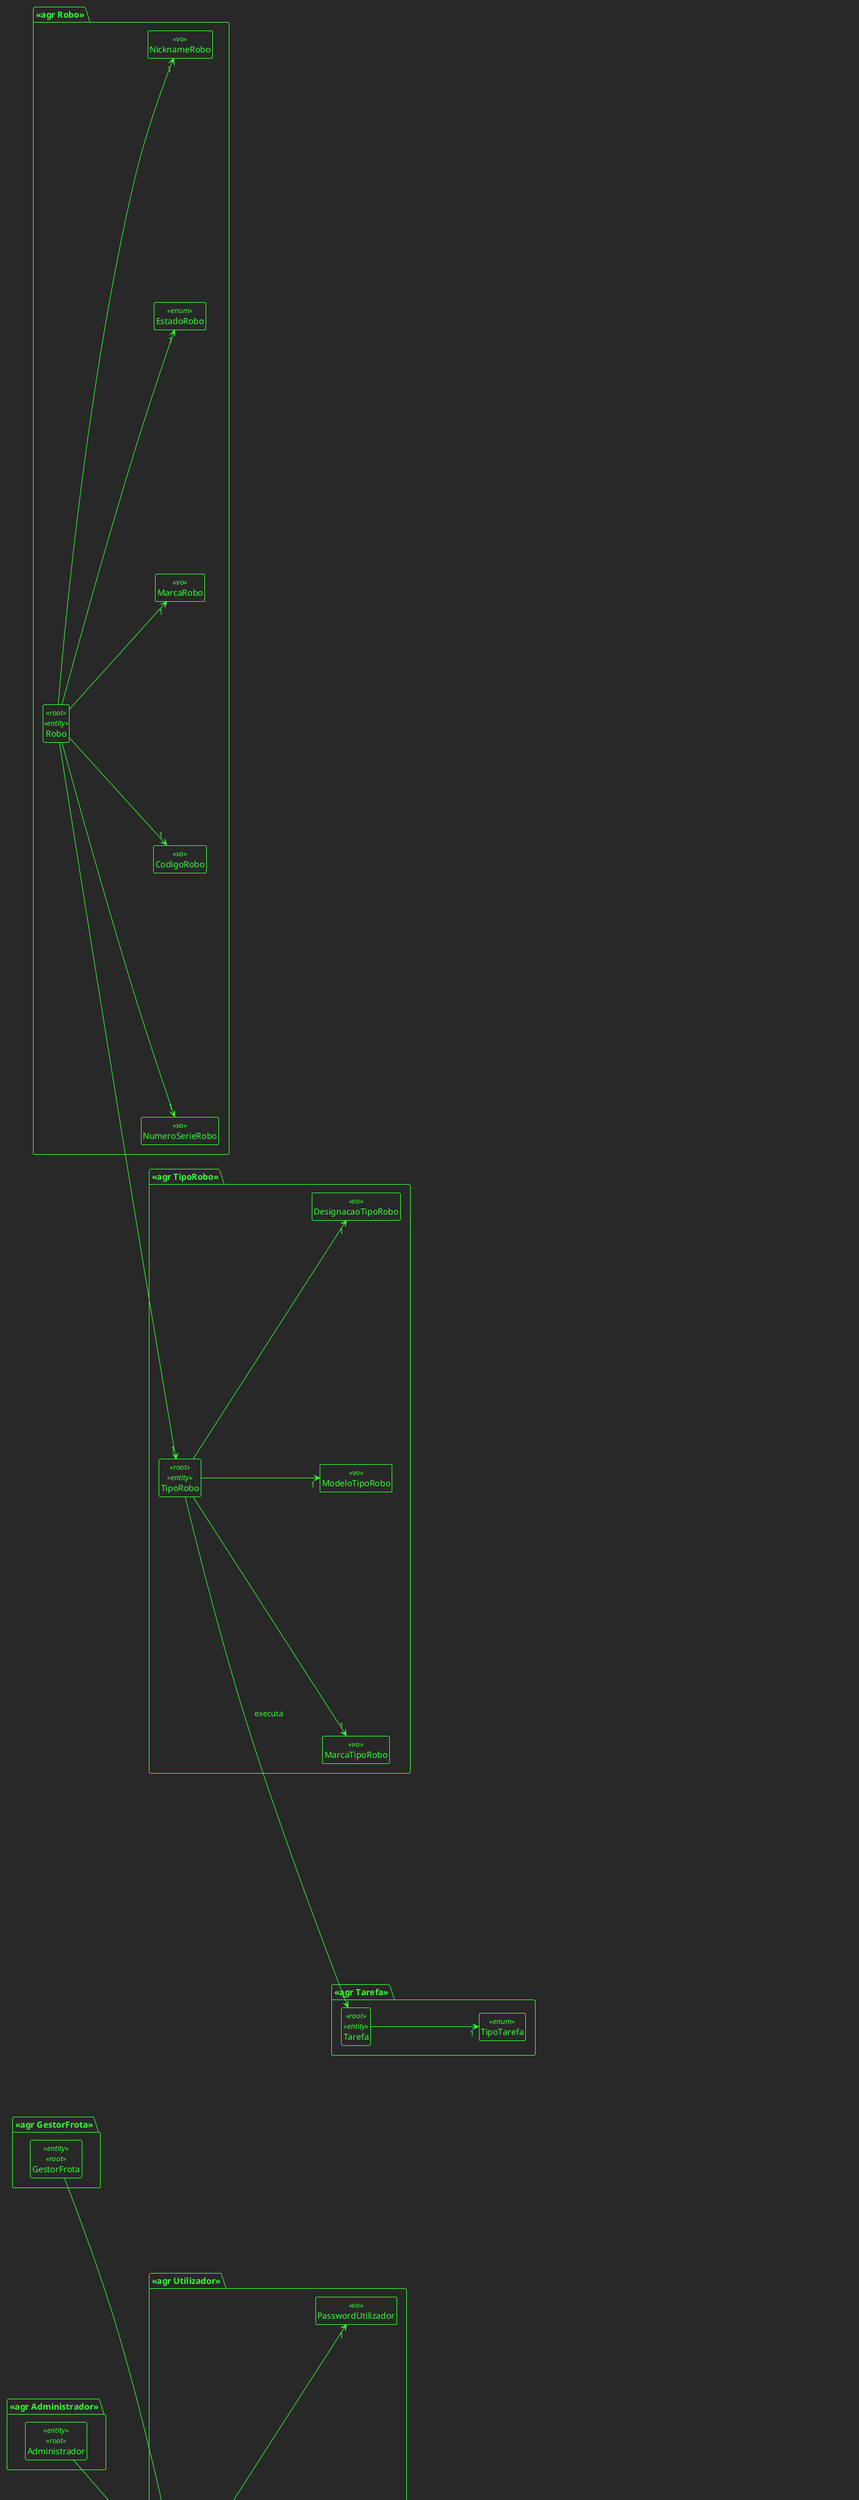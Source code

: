 @startuml DDD

hide circle
hide fields

!theme crt-green
skinparam nodesep 400
hide empty members
left to right direction


package "<<agr Elevador>>"{
    class Elevador<<entity>><<root>>{}
    class NumeroIdentificativo<<vo>>{}
    class PisosServidos<<vo>>{}
    class MarcaElevador<<vo>>{}
    class ModeloElevador<<vo>>{}
    class NumeroSerieElevador<<vo>>{}
    class DescricaoElevador<<vo>>{}

    Elevador --> "1" NumeroIdentificativo
    Elevador --> "*" PisosServidos
    Elevador --> "1" MarcaElevador
    Elevador --> "1" ModeloElevador
    Elevador --> "1" NumeroSerieElevador
    Elevador --> "1" DescricaoElevador
}

' Refere-se a Sala/Gabinete
package "<<agr Sala>>"{
    class Sala<<entity>><<root>>{}
    class DesignacaoSala<<vo>>{}
    class CategoriaSala<<enum>>{} 
    class DescricaoSala<<vo>>{}

    Sala --> "1" DesignacaoSala
    Sala --> "1" CategoriaSala
    Sala --> "1" DescricaoSala
}

package "<<agr Piso>>"{
    class Piso<<entity>><<root>>{}
    class DesignacaoPiso<<vo>>{}
    class DescricaoPiso<<vo>>{}

    Sala --> "1" Piso

    Piso --> "1" DesignacaoPiso
    Piso --> "1" DescricaoPiso
}

'o código do edificio é obrigatório, no máximo 5 caracteres, letras e digitos, podendo conter espaços no meio
'o nome do edificio é opcional, no máximo 50 caracteres alfanuméricos
package "<<agr Edificio>>"{
    class Edificio<<entity>><<root>>{}
    class CodigoEdificio<<vo>>{}
    class NomeOpcionalEdificio<<vo>>{}
    class DescricaoEdificio<<vo>>{}
    class DimensaoMaximaPiso<<vo>>{}
    note right{
        dimensão máxima de cada piso em termos de células (ex., 10 x 10)
    }

    Elevador --> "1" Edificio
    Piso --> "1" Edificio : "está contido"

    Edificio --> "1" CodigoEdificio
    Edificio --> "1" NomeOpcionalEdificio
    Edificio --> "1" DescricaoEdificio
    Edificio --> "1" DimensaoMaximaPiso
}

' Faz sentido ser um agregado à parte por estar sujeito a mudanças, obras por exemplo. Confirmar.
package "<<agr MapaEdificio>>"{
    class MapaEdificio<<entity>><<root>>{}
    class GrelhaEdificio<<vo>>{}

    Edificio --> "1" MapaEdificio : "tem"
    MapaEdificio --> "1" GrelhaEdificio
}


package "<<agr Passagem>>"{
    class Passagem<<entity>><<root>>{}
    class PassagemDesignacao<<vo>>{}

    Passagem --> "1" PassagemDesignacao
    Passagem --> "1" Piso
    Passagem <-- "1" Piso 
    Passagem --> "1" Edificio
    Passagem <-- "1" Edificio
}

package "<<agr Utilizador>>"{
    class Utilizador<<entity>><<root>>{}
    class Nome<<vo>>{}
    class NomeUtilizador<<vo>>{}
    class PasswordUtilizador<<vo>>{}

    Utilizador --> "1" Nome
    Utilizador --> "1" NomeUtilizador
    Utilizador --> "1" PasswordUtilizador
}

package "<<agr GestorFrota>>"{
    class GestorFrota <<entity>><<root>> {}
    GestorFrota --|> Utilizador
}

package "<<agr Administrador>>"{
    class Administrador <<entity>><<root>>{}
    Administrador --|> Utilizador
}

package "<<agr GestorCampus>>"{
    class GestorCampus <<entity>><<root>>{}
    GestorCampus --|> Utilizador
}

package "<<agr Utente>>"{
    class Utente <<entity>><<root>>{}
    Utente --|> Utilizador
}

' Faz sentido o drone e o robo existirem por si só?
package "<<agr Drone>>"{

}
package "<<agr Robo>>"{
    class Robo<<root>><<entity>>{}
    class NicknameRobo<<vo>>{}
    class NumeroSerieRobo<<vo>>{}
    class CodigoRobo<<vo>>{}
    class MarcaRobo<<vo>>{}
    'Inibido ou nao
    class EstadoRobo<<enum>>{} 

    Robo --> "1" NicknameRobo
    Robo --> "1" CodigoRobo
    Robo --> "1" NumeroSerieRobo
    Robo --> "1" MarcaRobo
    Robo --> "1" EstadoRobo
}

package "<<agr TipoRobo>>"{
    class TipoRobo<<root>><<entity>>{}
    class MarcaTipoRobo<<vo>>{}
    class ModeloTipoRobo<<vo>>{}
    class DesignacaoTipoRobo<<vo>>{}

    TipoRobo --> "1" DesignacaoTipoRobo
    TipoRobo --> "1" MarcaTipoRobo
    TipoRobo --> "1" ModeloTipoRobo
    Robo --> "1" TipoRobo
}

' Tarefas: Vigilância e transporte de objetos
package "<<agr Tarefa>>"{
    class Tarefa<<root>><<entity>>{}
    class TipoTarefa<<enum>>{}

    TipoRobo --> "*" Tarefa : "executa"
    Tarefa --> "1" TipoTarefa
}






@enduml